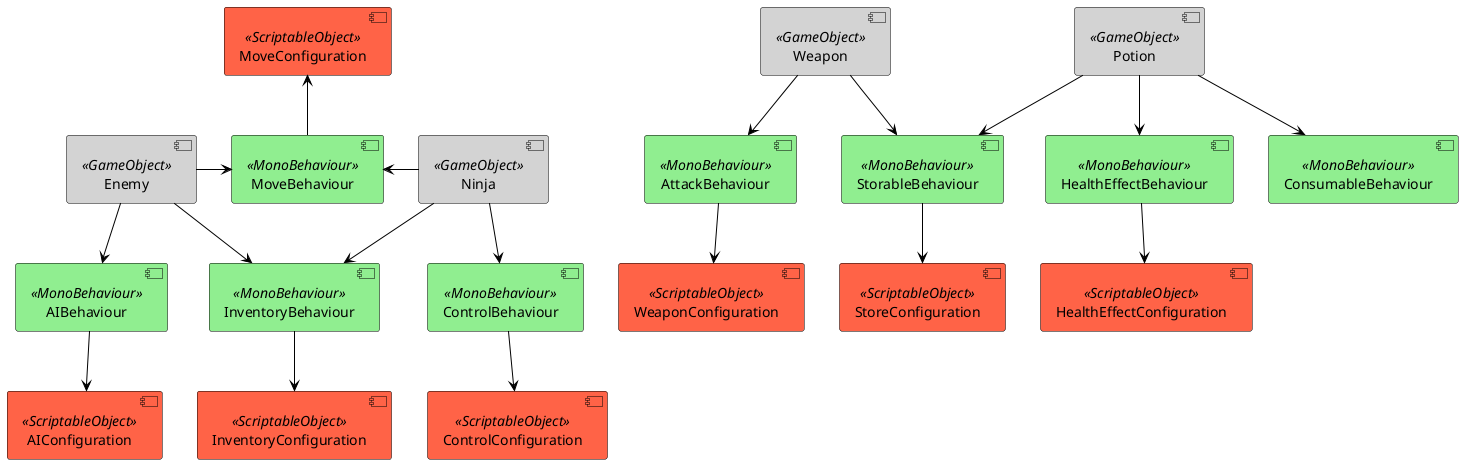 @startuml design

skinparam component {
    borderColor Black
    backgroundColor<<GameObject>> LightGray
    backgroundColor<<MonoBehaviour>> LightGreen
    backgroundColor<<ScriptableObject>> Tomato
    ArrowColor Black
    Text Bold
}

component Ninja <<GameObject>>
component Enemy <<GameObject>>
component Weapon <<GameObject>>
component Potion <<GameObject>>

component MoveBehaviour <<MonoBehaviour>>
component AttackBehaviour <<MonoBehaviour>>
component ControlBehaviour <<MonoBehaviour>>
component AIBehaviour <<MonoBehaviour>>
component InventoryBehaviour <<MonoBehaviour>>
component StorableBehaviour <<MonoBehaviour>>
component HealthEffectBehaviour <<MonoBehaviour>>
component ConsumableBehaviour <<MonoBehaviour>>

component ControlConfiguration <<ScriptableObject>>
component MoveConfiguration <<ScriptableObject>>
component AIConfiguration <<ScriptableObject>>
component InventoryConfiguration <<ScriptableObject>>
component StoreConfiguration <<ScriptableObject>>
component WeaponConfiguration <<ScriptableObject>>
component HealthEffectConfiguration <<ScriptableObject>>

Ninja --> InventoryBehaviour
Ninja -left-> MoveBehaviour
Ninja --> ControlBehaviour
Enemy --> InventoryBehaviour
Enemy -right-> MoveBehaviour
Enemy --> AIBehaviour
Weapon --> AttackBehaviour
Weapon --> StorableBehaviour
Potion --> StorableBehaviour
Potion --> HealthEffectBehaviour
Potion --> ConsumableBehaviour

InventoryBehaviour --> InventoryConfiguration
StorableBehaviour --> StoreConfiguration
ControlBehaviour --> ControlConfiguration
MoveBehaviour -up-> MoveConfiguration
AIBehaviour --> AIConfiguration
AttackBehaviour --> WeaponConfiguration
HealthEffectBehaviour --> HealthEffectConfiguration

@enduml